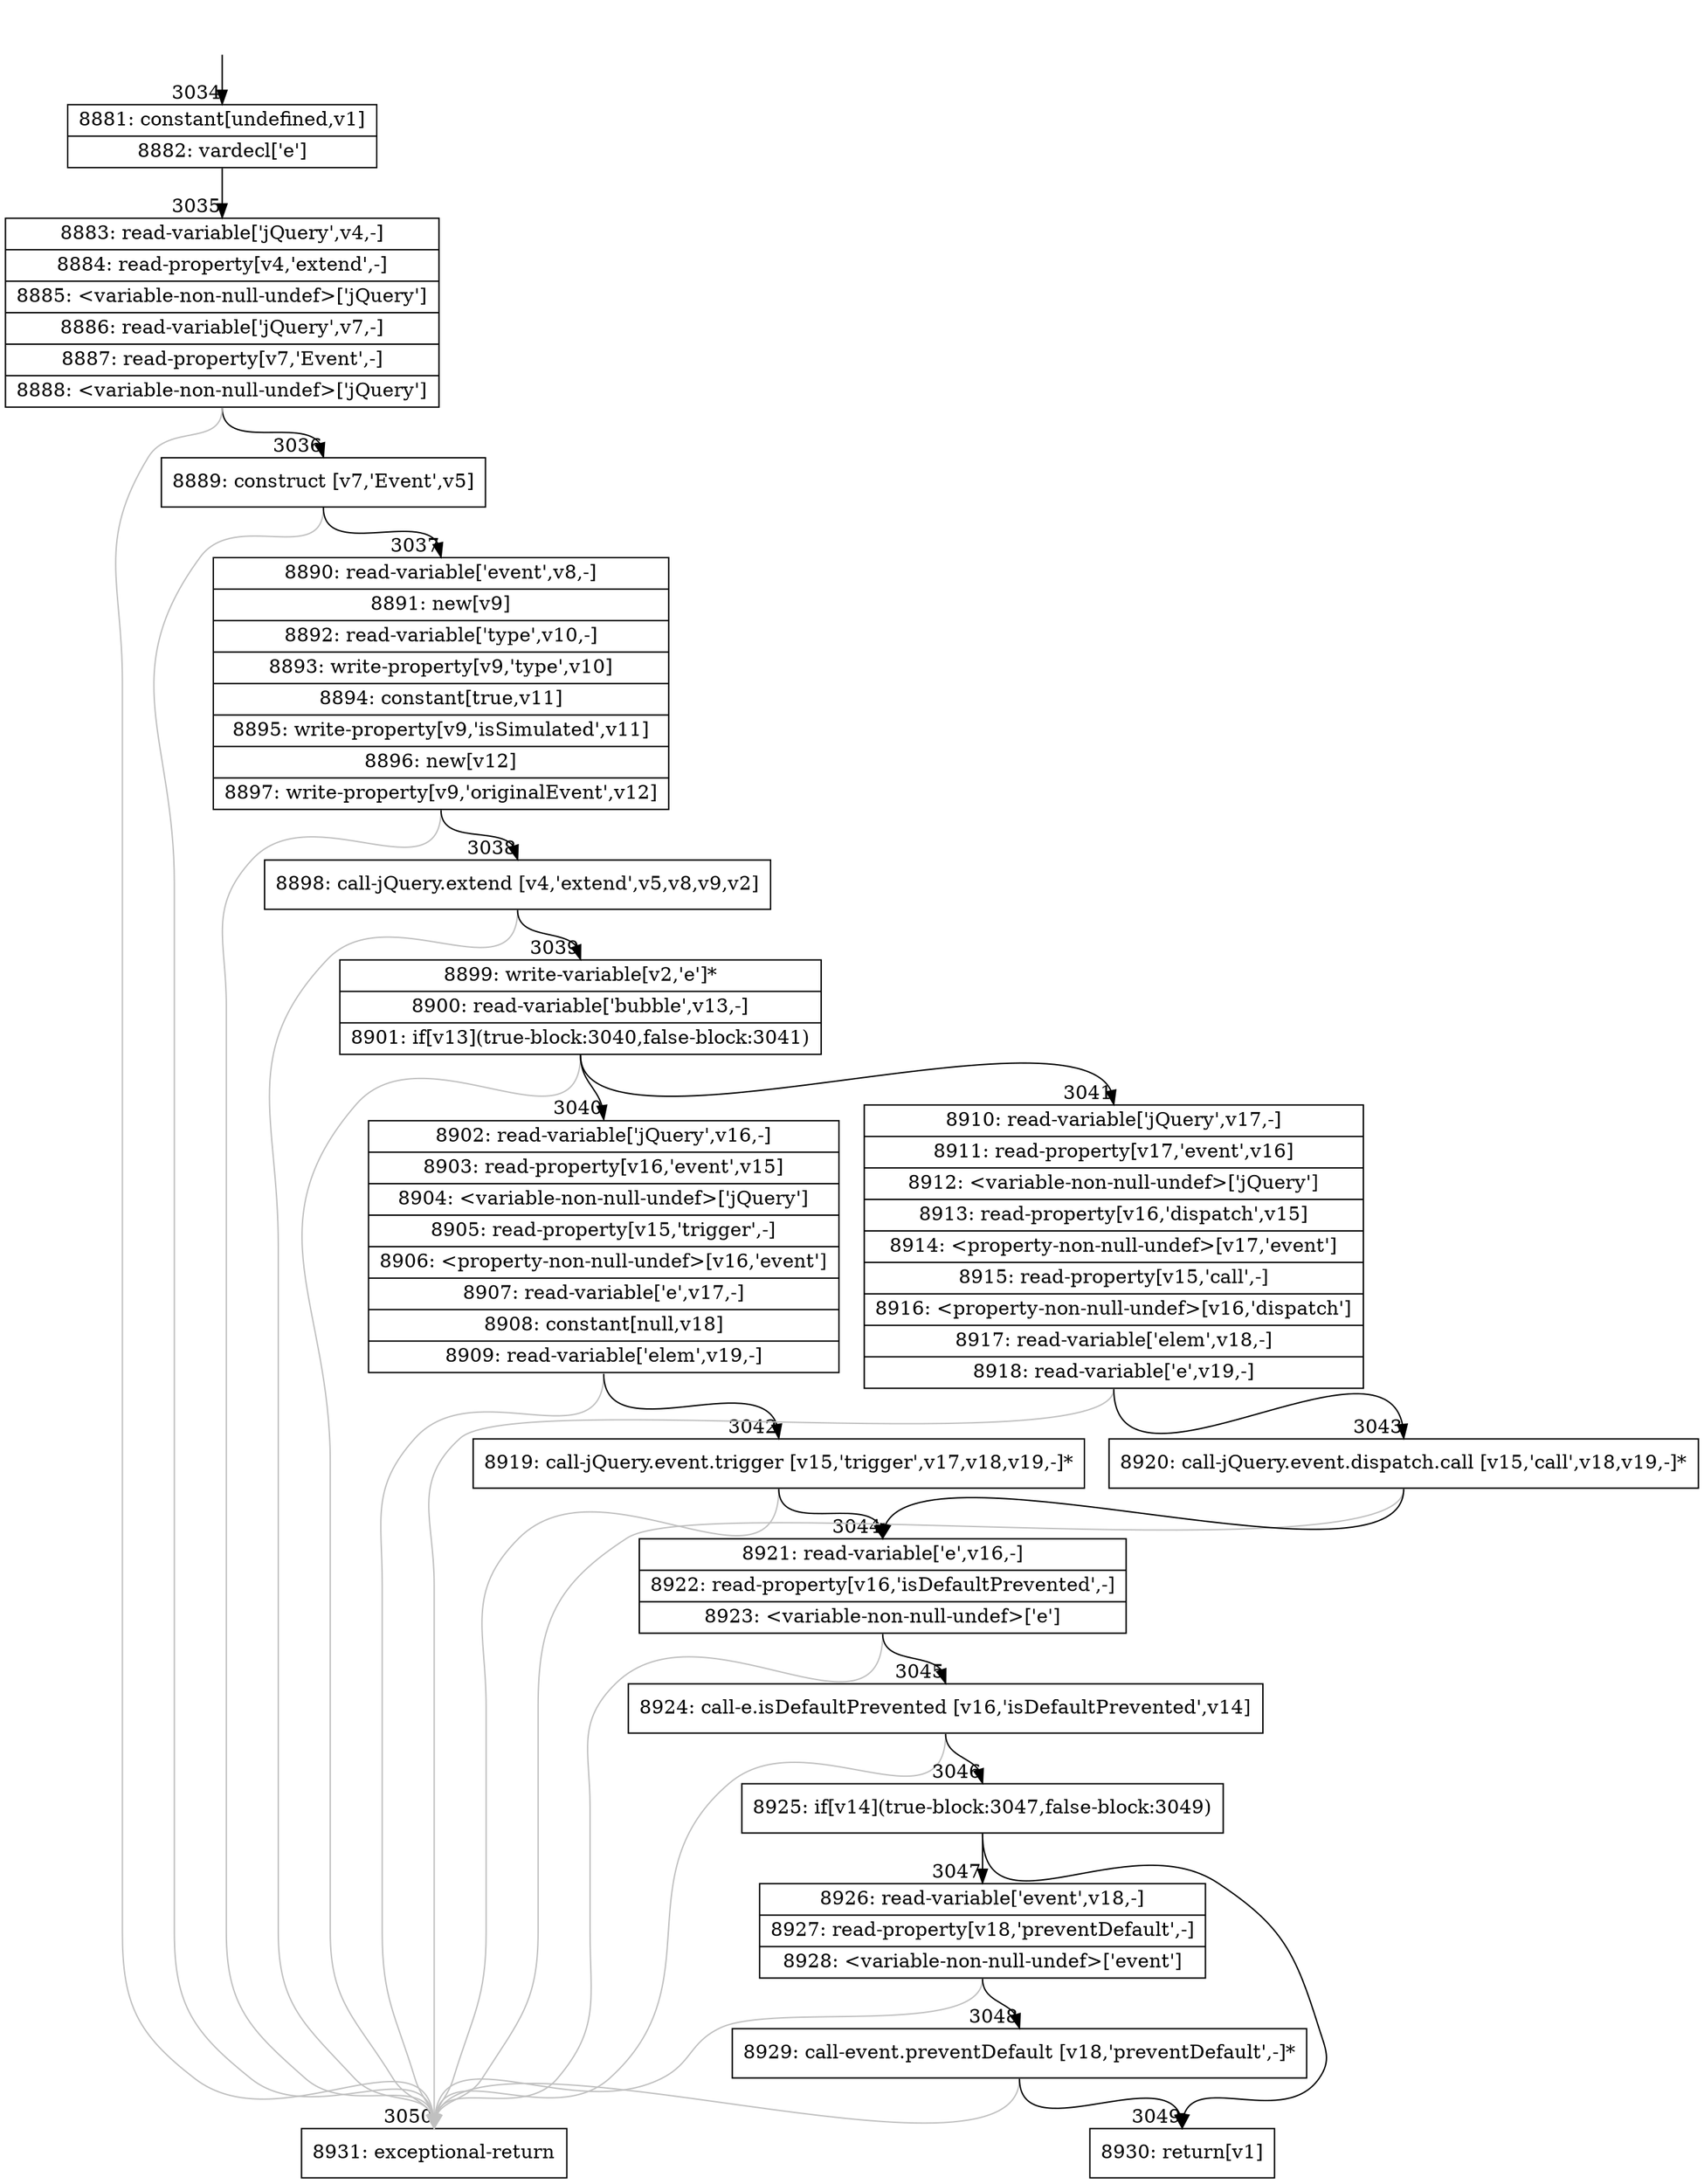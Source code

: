 digraph {
rankdir="TD"
BB_entry184[shape=none,label=""];
BB_entry184 -> BB3034 [tailport=s, headport=n, headlabel="    3034"]
BB3034 [shape=record label="{8881: constant[undefined,v1]|8882: vardecl['e']}" ] 
BB3034 -> BB3035 [tailport=s, headport=n, headlabel="      3035"]
BB3035 [shape=record label="{8883: read-variable['jQuery',v4,-]|8884: read-property[v4,'extend',-]|8885: \<variable-non-null-undef\>['jQuery']|8886: read-variable['jQuery',v7,-]|8887: read-property[v7,'Event',-]|8888: \<variable-non-null-undef\>['jQuery']}" ] 
BB3035 -> BB3036 [tailport=s, headport=n, headlabel="      3036"]
BB3035 -> BB3050 [tailport=s, headport=n, color=gray, headlabel="      3050"]
BB3036 [shape=record label="{8889: construct [v7,'Event',v5]}" ] 
BB3036 -> BB3037 [tailport=s, headport=n, headlabel="      3037"]
BB3036 -> BB3050 [tailport=s, headport=n, color=gray]
BB3037 [shape=record label="{8890: read-variable['event',v8,-]|8891: new[v9]|8892: read-variable['type',v10,-]|8893: write-property[v9,'type',v10]|8894: constant[true,v11]|8895: write-property[v9,'isSimulated',v11]|8896: new[v12]|8897: write-property[v9,'originalEvent',v12]}" ] 
BB3037 -> BB3038 [tailport=s, headport=n, headlabel="      3038"]
BB3037 -> BB3050 [tailport=s, headport=n, color=gray]
BB3038 [shape=record label="{8898: call-jQuery.extend [v4,'extend',v5,v8,v9,v2]}" ] 
BB3038 -> BB3039 [tailport=s, headport=n, headlabel="      3039"]
BB3038 -> BB3050 [tailport=s, headport=n, color=gray]
BB3039 [shape=record label="{8899: write-variable[v2,'e']*|8900: read-variable['bubble',v13,-]|8901: if[v13](true-block:3040,false-block:3041)}" ] 
BB3039 -> BB3040 [tailport=s, headport=n, headlabel="      3040"]
BB3039 -> BB3041 [tailport=s, headport=n, headlabel="      3041"]
BB3039 -> BB3050 [tailport=s, headport=n, color=gray]
BB3040 [shape=record label="{8902: read-variable['jQuery',v16,-]|8903: read-property[v16,'event',v15]|8904: \<variable-non-null-undef\>['jQuery']|8905: read-property[v15,'trigger',-]|8906: \<property-non-null-undef\>[v16,'event']|8907: read-variable['e',v17,-]|8908: constant[null,v18]|8909: read-variable['elem',v19,-]}" ] 
BB3040 -> BB3042 [tailport=s, headport=n, headlabel="      3042"]
BB3040 -> BB3050 [tailport=s, headport=n, color=gray]
BB3041 [shape=record label="{8910: read-variable['jQuery',v17,-]|8911: read-property[v17,'event',v16]|8912: \<variable-non-null-undef\>['jQuery']|8913: read-property[v16,'dispatch',v15]|8914: \<property-non-null-undef\>[v17,'event']|8915: read-property[v15,'call',-]|8916: \<property-non-null-undef\>[v16,'dispatch']|8917: read-variable['elem',v18,-]|8918: read-variable['e',v19,-]}" ] 
BB3041 -> BB3043 [tailport=s, headport=n, headlabel="      3043"]
BB3041 -> BB3050 [tailport=s, headport=n, color=gray]
BB3042 [shape=record label="{8919: call-jQuery.event.trigger [v15,'trigger',v17,v18,v19,-]*}" ] 
BB3042 -> BB3044 [tailport=s, headport=n, headlabel="      3044"]
BB3042 -> BB3050 [tailport=s, headport=n, color=gray]
BB3043 [shape=record label="{8920: call-jQuery.event.dispatch.call [v15,'call',v18,v19,-]*}" ] 
BB3043 -> BB3044 [tailport=s, headport=n]
BB3043 -> BB3050 [tailport=s, headport=n, color=gray]
BB3044 [shape=record label="{8921: read-variable['e',v16,-]|8922: read-property[v16,'isDefaultPrevented',-]|8923: \<variable-non-null-undef\>['e']}" ] 
BB3044 -> BB3045 [tailport=s, headport=n, headlabel="      3045"]
BB3044 -> BB3050 [tailport=s, headport=n, color=gray]
BB3045 [shape=record label="{8924: call-e.isDefaultPrevented [v16,'isDefaultPrevented',v14]}" ] 
BB3045 -> BB3046 [tailport=s, headport=n, headlabel="      3046"]
BB3045 -> BB3050 [tailport=s, headport=n, color=gray]
BB3046 [shape=record label="{8925: if[v14](true-block:3047,false-block:3049)}" ] 
BB3046 -> BB3047 [tailport=s, headport=n, headlabel="      3047"]
BB3046 -> BB3049 [tailport=s, headport=n, headlabel="      3049"]
BB3047 [shape=record label="{8926: read-variable['event',v18,-]|8927: read-property[v18,'preventDefault',-]|8928: \<variable-non-null-undef\>['event']}" ] 
BB3047 -> BB3048 [tailport=s, headport=n, headlabel="      3048"]
BB3047 -> BB3050 [tailport=s, headport=n, color=gray]
BB3048 [shape=record label="{8929: call-event.preventDefault [v18,'preventDefault',-]*}" ] 
BB3048 -> BB3049 [tailport=s, headport=n]
BB3048 -> BB3050 [tailport=s, headport=n, color=gray]
BB3049 [shape=record label="{8930: return[v1]}" ] 
BB3050 [shape=record label="{8931: exceptional-return}" ] 
//#$~ 3306
}
